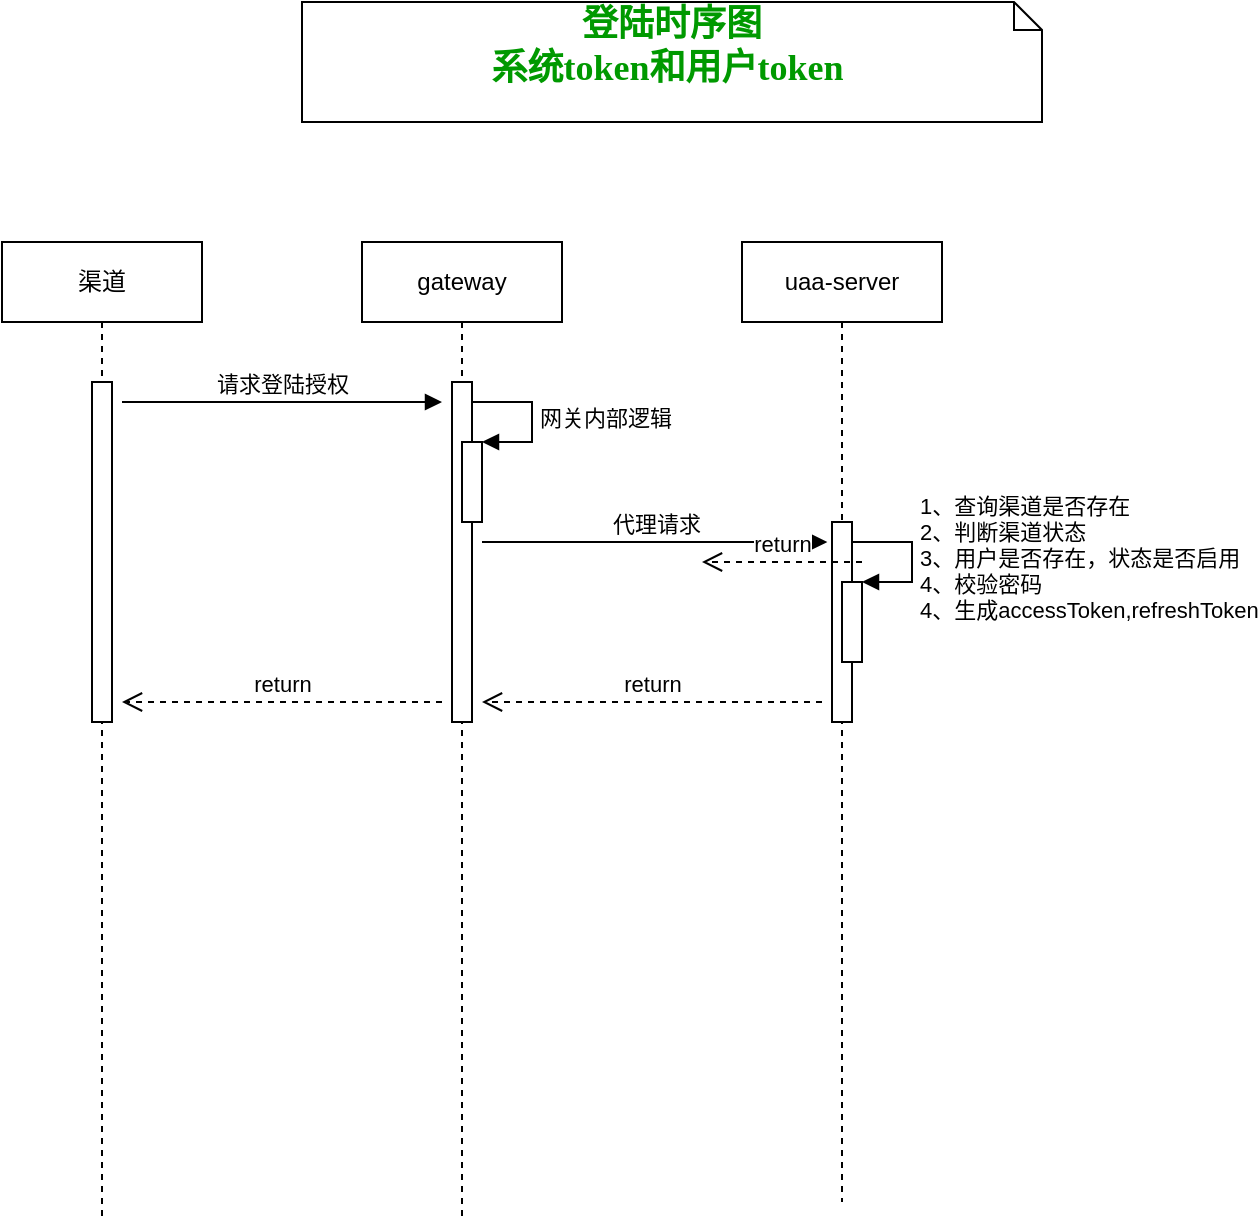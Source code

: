 <mxfile version="14.6.1" type="github">
  <diagram name="Page-1" id="13e1069c-82ec-6db2-03f1-153e76fe0fe0">
    <mxGraphModel dx="1022" dy="437" grid="1" gridSize="10" guides="1" tooltips="1" connect="1" arrows="1" fold="1" page="1" pageScale="1" pageWidth="1100" pageHeight="850" background="#ffffff" math="0" shadow="0">
      <root>
        <mxCell id="0" />
        <mxCell id="1" parent="0" />
        <mxCell id="7baba1c4bc27f4b0-40" value="&lt;font style=&quot;font-size: 18px&quot;&gt;&lt;b&gt;&lt;font color=&quot;#009900&quot;&gt;登陆时序图&lt;br&gt;系统token和用户token&amp;nbsp;&lt;br&gt;&lt;/font&gt;&lt;br&gt;&lt;/b&gt;&lt;/font&gt;" style="shape=note;whiteSpace=wrap;html=1;size=14;verticalAlign=top;align=center;spacingTop=-6;rounded=0;shadow=0;comic=0;labelBackgroundColor=none;strokeWidth=1;fontFamily=Verdana;fontSize=12" parent="1" vertex="1">
          <mxGeometry x="280" width="370" height="60" as="geometry" />
        </mxCell>
        <mxCell id="KGN7WheUU5ocgR0QFIUr-1" value="渠道" style="shape=umlLifeline;perimeter=lifelinePerimeter;whiteSpace=wrap;html=1;container=1;collapsible=0;recursiveResize=0;outlineConnect=0;" vertex="1" parent="1">
          <mxGeometry x="130" y="120" width="100" height="490" as="geometry" />
        </mxCell>
        <mxCell id="KGN7WheUU5ocgR0QFIUr-4" value="" style="html=1;points=[];perimeter=orthogonalPerimeter;" vertex="1" parent="KGN7WheUU5ocgR0QFIUr-1">
          <mxGeometry x="45" y="70" width="10" height="170" as="geometry" />
        </mxCell>
        <mxCell id="KGN7WheUU5ocgR0QFIUr-5" value="请求登陆授权" style="html=1;verticalAlign=bottom;endArrow=block;" edge="1" parent="KGN7WheUU5ocgR0QFIUr-1">
          <mxGeometry width="80" relative="1" as="geometry">
            <mxPoint x="60" y="80" as="sourcePoint" />
            <mxPoint x="220" y="80" as="targetPoint" />
          </mxGeometry>
        </mxCell>
        <mxCell id="KGN7WheUU5ocgR0QFIUr-2" value="gateway" style="shape=umlLifeline;perimeter=lifelinePerimeter;whiteSpace=wrap;html=1;container=1;collapsible=0;recursiveResize=0;outlineConnect=0;" vertex="1" parent="1">
          <mxGeometry x="310" y="120" width="100" height="490" as="geometry" />
        </mxCell>
        <mxCell id="KGN7WheUU5ocgR0QFIUr-8" value="" style="html=1;points=[];perimeter=orthogonalPerimeter;" vertex="1" parent="KGN7WheUU5ocgR0QFIUr-2">
          <mxGeometry x="45" y="70" width="10" height="170" as="geometry" />
        </mxCell>
        <mxCell id="KGN7WheUU5ocgR0QFIUr-9" value="" style="html=1;points=[];perimeter=orthogonalPerimeter;" vertex="1" parent="KGN7WheUU5ocgR0QFIUr-2">
          <mxGeometry x="50" y="100" width="10" height="40" as="geometry" />
        </mxCell>
        <mxCell id="KGN7WheUU5ocgR0QFIUr-10" value="网关内部逻辑" style="edgeStyle=orthogonalEdgeStyle;html=1;align=left;spacingLeft=2;endArrow=block;rounded=0;entryX=1;entryY=0;" edge="1" target="KGN7WheUU5ocgR0QFIUr-9" parent="KGN7WheUU5ocgR0QFIUr-2">
          <mxGeometry relative="1" as="geometry">
            <mxPoint x="55" y="80" as="sourcePoint" />
            <Array as="points">
              <mxPoint x="85" y="80" />
            </Array>
          </mxGeometry>
        </mxCell>
        <mxCell id="KGN7WheUU5ocgR0QFIUr-11" value="代理请求" style="html=1;verticalAlign=bottom;endArrow=block;entryX=-0.233;entryY=0.1;entryDx=0;entryDy=0;entryPerimeter=0;" edge="1" parent="KGN7WheUU5ocgR0QFIUr-2" target="KGN7WheUU5ocgR0QFIUr-12">
          <mxGeometry width="80" relative="1" as="geometry">
            <mxPoint x="60" y="150" as="sourcePoint" />
            <mxPoint x="140" y="150" as="targetPoint" />
          </mxGeometry>
        </mxCell>
        <mxCell id="KGN7WheUU5ocgR0QFIUr-3" value="uaa-server" style="shape=umlLifeline;perimeter=lifelinePerimeter;whiteSpace=wrap;html=1;container=1;collapsible=0;recursiveResize=0;outlineConnect=0;" vertex="1" parent="1">
          <mxGeometry x="500" y="120" width="100" height="480" as="geometry" />
        </mxCell>
        <mxCell id="KGN7WheUU5ocgR0QFIUr-12" value="" style="html=1;points=[];perimeter=orthogonalPerimeter;" vertex="1" parent="KGN7WheUU5ocgR0QFIUr-3">
          <mxGeometry x="45" y="140" width="10" height="100" as="geometry" />
        </mxCell>
        <mxCell id="KGN7WheUU5ocgR0QFIUr-13" value="" style="html=1;points=[];perimeter=orthogonalPerimeter;" vertex="1" parent="KGN7WheUU5ocgR0QFIUr-3">
          <mxGeometry x="50" y="170" width="10" height="40" as="geometry" />
        </mxCell>
        <mxCell id="KGN7WheUU5ocgR0QFIUr-14" value="1、查询渠道是否存在&lt;br&gt;2、判断渠道状态&lt;br&gt;3、用户是否存在，状态是否启用&lt;br&gt;4、校验密码&lt;br&gt;4、生成accessToken,refreshToken" style="edgeStyle=orthogonalEdgeStyle;html=1;align=left;spacingLeft=2;endArrow=block;rounded=0;entryX=1;entryY=0;" edge="1" target="KGN7WheUU5ocgR0QFIUr-13" parent="KGN7WheUU5ocgR0QFIUr-3">
          <mxGeometry relative="1" as="geometry">
            <mxPoint x="55" y="150" as="sourcePoint" />
            <Array as="points">
              <mxPoint x="85" y="150" />
            </Array>
          </mxGeometry>
        </mxCell>
        <mxCell id="KGN7WheUU5ocgR0QFIUr-15" value="return" style="html=1;verticalAlign=bottom;endArrow=open;dashed=1;endSize=8;" edge="1" parent="1">
          <mxGeometry relative="1" as="geometry">
            <mxPoint x="540" y="350" as="sourcePoint" />
            <mxPoint x="370" y="350" as="targetPoint" />
          </mxGeometry>
        </mxCell>
        <mxCell id="KGN7WheUU5ocgR0QFIUr-16" value="return" style="html=1;verticalAlign=bottom;endArrow=open;dashed=1;endSize=8;" edge="1" parent="1">
          <mxGeometry relative="1" as="geometry">
            <mxPoint x="560" y="280" as="sourcePoint" />
            <mxPoint x="480" y="280" as="targetPoint" />
          </mxGeometry>
        </mxCell>
        <mxCell id="KGN7WheUU5ocgR0QFIUr-17" value="return" style="html=1;verticalAlign=bottom;endArrow=open;dashed=1;endSize=8;" edge="1" parent="1">
          <mxGeometry relative="1" as="geometry">
            <mxPoint x="350" y="350" as="sourcePoint" />
            <mxPoint x="190" y="350" as="targetPoint" />
          </mxGeometry>
        </mxCell>
      </root>
    </mxGraphModel>
  </diagram>
</mxfile>
